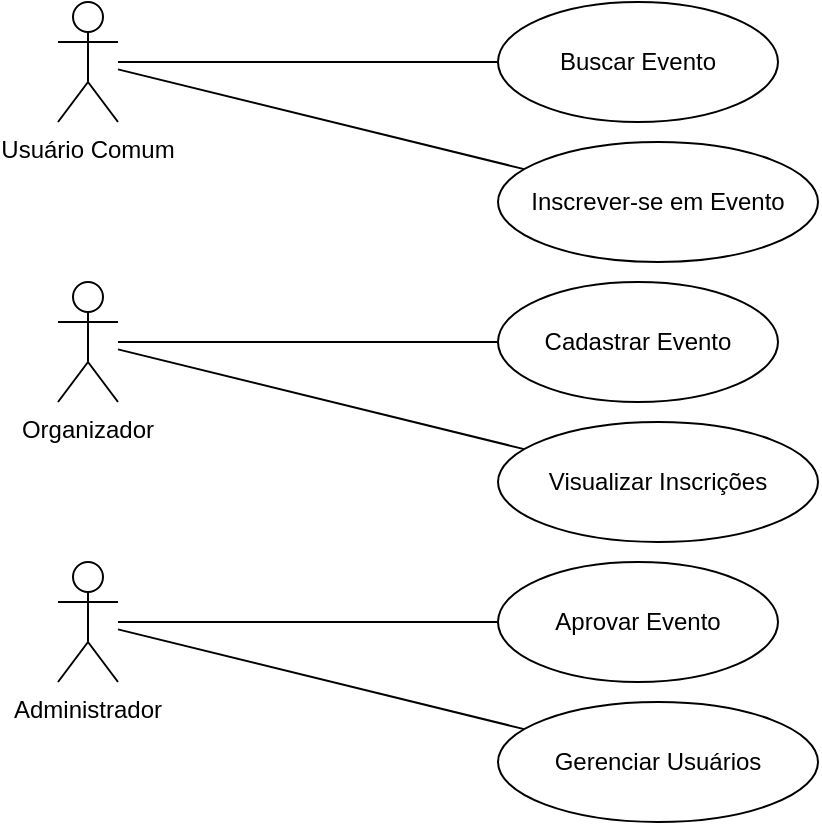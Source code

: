<mxfile version="27.1.1">
  <diagram name="Casos de Uso - EcoAgenda" id="12345">
    <mxGraphModel dx="1331" dy="834" grid="1" gridSize="10" guides="1" tooltips="1" connect="1" arrows="1" fold="1" page="1" pageScale="1" pageWidth="827" pageHeight="1169" math="0" shadow="0">
      <root>
        <mxCell id="0" />
        <mxCell id="1" parent="0" />
        <mxCell id="Usuario" value="Usuário Comum" style="shape=umlActor;verticalLabelPosition=bottom;verticalAlign=top;" parent="1" vertex="1">
          <mxGeometry x="80" y="100" width="30" height="60" as="geometry" />
        </mxCell>
        <mxCell id="Organizador" value="Organizador" style="shape=umlActor;verticalLabelPosition=bottom;verticalAlign=top;" parent="1" vertex="1">
          <mxGeometry x="80" y="240" width="30" height="60" as="geometry" />
        </mxCell>
        <mxCell id="Admin" value="Administrador" style="shape=umlActor;verticalLabelPosition=bottom;verticalAlign=top;" parent="1" vertex="1">
          <mxGeometry x="80" y="380" width="30" height="60" as="geometry" />
        </mxCell>
        <mxCell id="BuscarEvento" value="Buscar Evento" style="ellipse;whiteSpace=wrap;html=1;aspect=fixed;" parent="1" vertex="1">
          <mxGeometry x="300" y="100" width="140" height="60" as="geometry" />
        </mxCell>
        <mxCell id="InscreverEvento" value="Inscrever-se em Evento" style="ellipse;whiteSpace=wrap;html=1;aspect=fixed;" parent="1" vertex="1">
          <mxGeometry x="300" y="170" width="160" height="60" as="geometry" />
        </mxCell>
        <mxCell id="CadastrarEvento" value="Cadastrar Evento" style="ellipse;whiteSpace=wrap;html=1;aspect=fixed;" parent="1" vertex="1">
          <mxGeometry x="300" y="240" width="140" height="60" as="geometry" />
        </mxCell>
        <mxCell id="VisualizarInscricoes" value="Visualizar Inscrições" style="ellipse;whiteSpace=wrap;html=1;aspect=fixed;" parent="1" vertex="1">
          <mxGeometry x="300" y="310" width="160" height="60" as="geometry" />
        </mxCell>
        <mxCell id="AprovarEvento" value="Aprovar Evento" style="ellipse;whiteSpace=wrap;html=1;aspect=fixed;" parent="1" vertex="1">
          <mxGeometry x="300" y="380" width="140" height="60" as="geometry" />
        </mxCell>
        <mxCell id="GerenciarUsuarios" value="Gerenciar Usuários" style="ellipse;whiteSpace=wrap;html=1;aspect=fixed;" parent="1" vertex="1">
          <mxGeometry x="300" y="450" width="160" height="60" as="geometry" />
        </mxCell>
        <mxCell id="UsuarioToBuscar" style="endArrow=none;html=1;" parent="1" source="Usuario" target="BuscarEvento" edge="1">
          <mxGeometry relative="1" as="geometry" />
        </mxCell>
        <mxCell id="UsuarioToInscrever" style="endArrow=none;html=1;" parent="1" source="Usuario" target="InscreverEvento" edge="1">
          <mxGeometry relative="1" as="geometry" />
        </mxCell>
        <mxCell id="OrganizadorToCadastrar" style="endArrow=none;html=1;" parent="1" source="Organizador" target="CadastrarEvento" edge="1">
          <mxGeometry relative="1" as="geometry" />
        </mxCell>
        <mxCell id="OrganizadorToVisualizar" style="endArrow=none;html=1;" parent="1" source="Organizador" target="VisualizarInscricoes" edge="1">
          <mxGeometry relative="1" as="geometry" />
        </mxCell>
        <mxCell id="AdminToAprovar" style="endArrow=none;html=1;" parent="1" source="Admin" target="AprovarEvento" edge="1">
          <mxGeometry relative="1" as="geometry" />
        </mxCell>
        <mxCell id="AdminToGerenciar" style="endArrow=none;html=1;" parent="1" source="Admin" target="GerenciarUsuarios" edge="1">
          <mxGeometry relative="1" as="geometry" />
        </mxCell>
      </root>
    </mxGraphModel>
  </diagram>
</mxfile>
